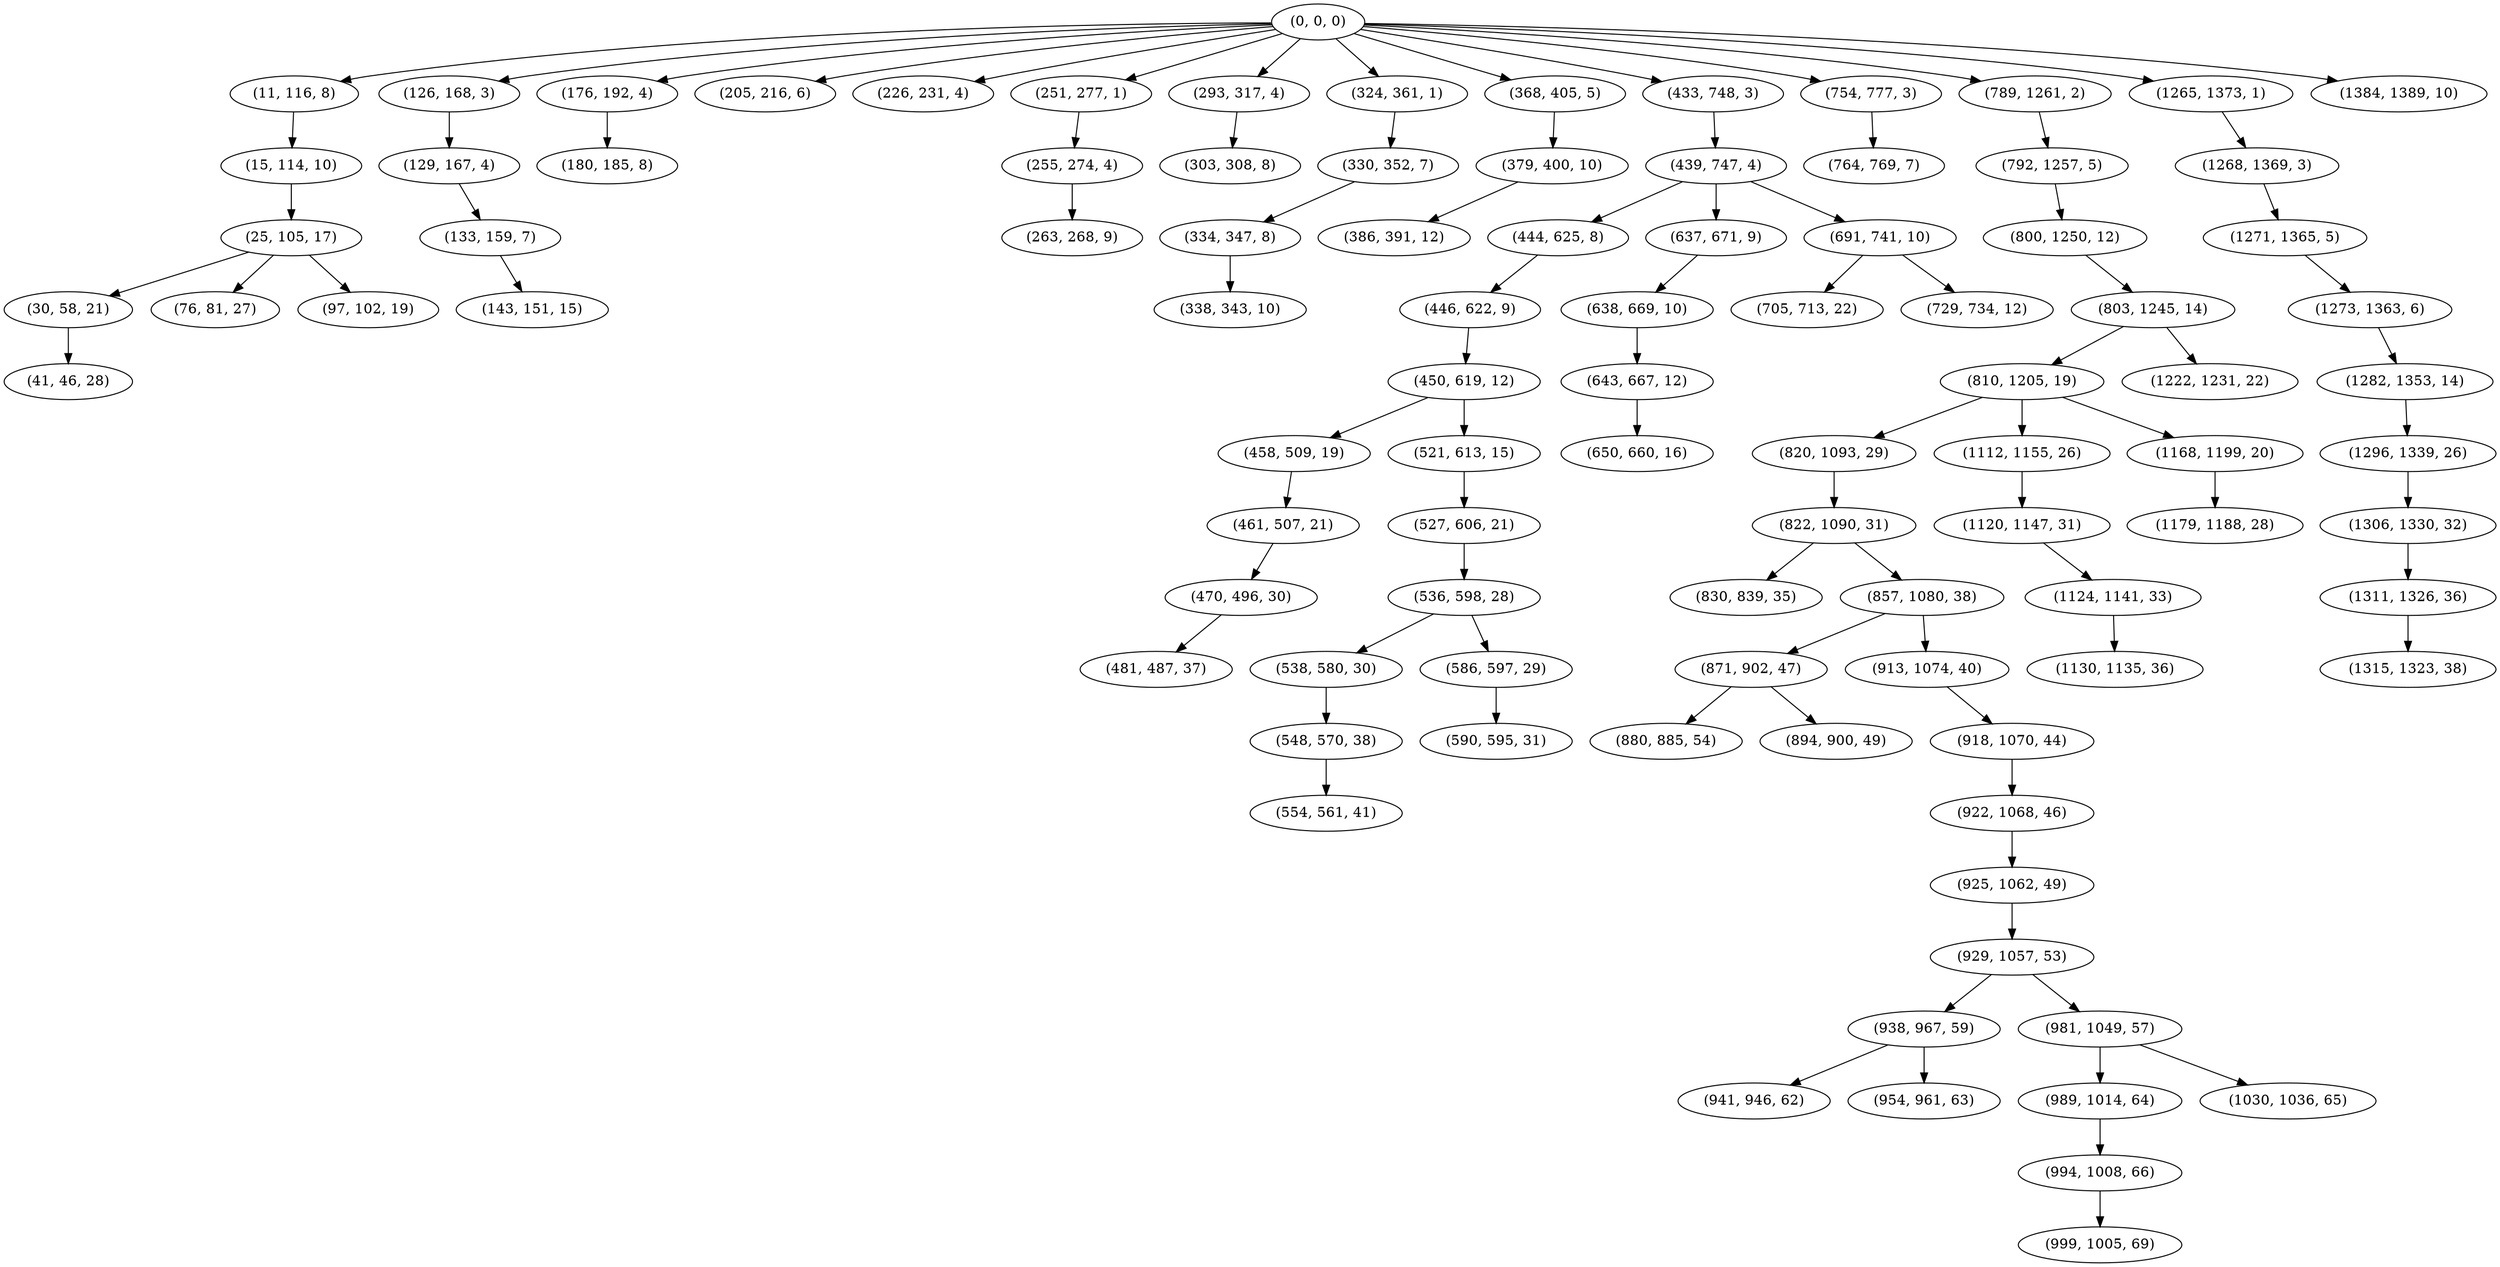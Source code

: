 digraph tree {
    "(0, 0, 0)";
    "(11, 116, 8)";
    "(15, 114, 10)";
    "(25, 105, 17)";
    "(30, 58, 21)";
    "(41, 46, 28)";
    "(76, 81, 27)";
    "(97, 102, 19)";
    "(126, 168, 3)";
    "(129, 167, 4)";
    "(133, 159, 7)";
    "(143, 151, 15)";
    "(176, 192, 4)";
    "(180, 185, 8)";
    "(205, 216, 6)";
    "(226, 231, 4)";
    "(251, 277, 1)";
    "(255, 274, 4)";
    "(263, 268, 9)";
    "(293, 317, 4)";
    "(303, 308, 8)";
    "(324, 361, 1)";
    "(330, 352, 7)";
    "(334, 347, 8)";
    "(338, 343, 10)";
    "(368, 405, 5)";
    "(379, 400, 10)";
    "(386, 391, 12)";
    "(433, 748, 3)";
    "(439, 747, 4)";
    "(444, 625, 8)";
    "(446, 622, 9)";
    "(450, 619, 12)";
    "(458, 509, 19)";
    "(461, 507, 21)";
    "(470, 496, 30)";
    "(481, 487, 37)";
    "(521, 613, 15)";
    "(527, 606, 21)";
    "(536, 598, 28)";
    "(538, 580, 30)";
    "(548, 570, 38)";
    "(554, 561, 41)";
    "(586, 597, 29)";
    "(590, 595, 31)";
    "(637, 671, 9)";
    "(638, 669, 10)";
    "(643, 667, 12)";
    "(650, 660, 16)";
    "(691, 741, 10)";
    "(705, 713, 22)";
    "(729, 734, 12)";
    "(754, 777, 3)";
    "(764, 769, 7)";
    "(789, 1261, 2)";
    "(792, 1257, 5)";
    "(800, 1250, 12)";
    "(803, 1245, 14)";
    "(810, 1205, 19)";
    "(820, 1093, 29)";
    "(822, 1090, 31)";
    "(830, 839, 35)";
    "(857, 1080, 38)";
    "(871, 902, 47)";
    "(880, 885, 54)";
    "(894, 900, 49)";
    "(913, 1074, 40)";
    "(918, 1070, 44)";
    "(922, 1068, 46)";
    "(925, 1062, 49)";
    "(929, 1057, 53)";
    "(938, 967, 59)";
    "(941, 946, 62)";
    "(954, 961, 63)";
    "(981, 1049, 57)";
    "(989, 1014, 64)";
    "(994, 1008, 66)";
    "(999, 1005, 69)";
    "(1030, 1036, 65)";
    "(1112, 1155, 26)";
    "(1120, 1147, 31)";
    "(1124, 1141, 33)";
    "(1130, 1135, 36)";
    "(1168, 1199, 20)";
    "(1179, 1188, 28)";
    "(1222, 1231, 22)";
    "(1265, 1373, 1)";
    "(1268, 1369, 3)";
    "(1271, 1365, 5)";
    "(1273, 1363, 6)";
    "(1282, 1353, 14)";
    "(1296, 1339, 26)";
    "(1306, 1330, 32)";
    "(1311, 1326, 36)";
    "(1315, 1323, 38)";
    "(1384, 1389, 10)";
    "(0, 0, 0)" -> "(11, 116, 8)";
    "(0, 0, 0)" -> "(126, 168, 3)";
    "(0, 0, 0)" -> "(176, 192, 4)";
    "(0, 0, 0)" -> "(205, 216, 6)";
    "(0, 0, 0)" -> "(226, 231, 4)";
    "(0, 0, 0)" -> "(251, 277, 1)";
    "(0, 0, 0)" -> "(293, 317, 4)";
    "(0, 0, 0)" -> "(324, 361, 1)";
    "(0, 0, 0)" -> "(368, 405, 5)";
    "(0, 0, 0)" -> "(433, 748, 3)";
    "(0, 0, 0)" -> "(754, 777, 3)";
    "(0, 0, 0)" -> "(789, 1261, 2)";
    "(0, 0, 0)" -> "(1265, 1373, 1)";
    "(0, 0, 0)" -> "(1384, 1389, 10)";
    "(11, 116, 8)" -> "(15, 114, 10)";
    "(15, 114, 10)" -> "(25, 105, 17)";
    "(25, 105, 17)" -> "(30, 58, 21)";
    "(25, 105, 17)" -> "(76, 81, 27)";
    "(25, 105, 17)" -> "(97, 102, 19)";
    "(30, 58, 21)" -> "(41, 46, 28)";
    "(126, 168, 3)" -> "(129, 167, 4)";
    "(129, 167, 4)" -> "(133, 159, 7)";
    "(133, 159, 7)" -> "(143, 151, 15)";
    "(176, 192, 4)" -> "(180, 185, 8)";
    "(251, 277, 1)" -> "(255, 274, 4)";
    "(255, 274, 4)" -> "(263, 268, 9)";
    "(293, 317, 4)" -> "(303, 308, 8)";
    "(324, 361, 1)" -> "(330, 352, 7)";
    "(330, 352, 7)" -> "(334, 347, 8)";
    "(334, 347, 8)" -> "(338, 343, 10)";
    "(368, 405, 5)" -> "(379, 400, 10)";
    "(379, 400, 10)" -> "(386, 391, 12)";
    "(433, 748, 3)" -> "(439, 747, 4)";
    "(439, 747, 4)" -> "(444, 625, 8)";
    "(439, 747, 4)" -> "(637, 671, 9)";
    "(439, 747, 4)" -> "(691, 741, 10)";
    "(444, 625, 8)" -> "(446, 622, 9)";
    "(446, 622, 9)" -> "(450, 619, 12)";
    "(450, 619, 12)" -> "(458, 509, 19)";
    "(450, 619, 12)" -> "(521, 613, 15)";
    "(458, 509, 19)" -> "(461, 507, 21)";
    "(461, 507, 21)" -> "(470, 496, 30)";
    "(470, 496, 30)" -> "(481, 487, 37)";
    "(521, 613, 15)" -> "(527, 606, 21)";
    "(527, 606, 21)" -> "(536, 598, 28)";
    "(536, 598, 28)" -> "(538, 580, 30)";
    "(536, 598, 28)" -> "(586, 597, 29)";
    "(538, 580, 30)" -> "(548, 570, 38)";
    "(548, 570, 38)" -> "(554, 561, 41)";
    "(586, 597, 29)" -> "(590, 595, 31)";
    "(637, 671, 9)" -> "(638, 669, 10)";
    "(638, 669, 10)" -> "(643, 667, 12)";
    "(643, 667, 12)" -> "(650, 660, 16)";
    "(691, 741, 10)" -> "(705, 713, 22)";
    "(691, 741, 10)" -> "(729, 734, 12)";
    "(754, 777, 3)" -> "(764, 769, 7)";
    "(789, 1261, 2)" -> "(792, 1257, 5)";
    "(792, 1257, 5)" -> "(800, 1250, 12)";
    "(800, 1250, 12)" -> "(803, 1245, 14)";
    "(803, 1245, 14)" -> "(810, 1205, 19)";
    "(803, 1245, 14)" -> "(1222, 1231, 22)";
    "(810, 1205, 19)" -> "(820, 1093, 29)";
    "(810, 1205, 19)" -> "(1112, 1155, 26)";
    "(810, 1205, 19)" -> "(1168, 1199, 20)";
    "(820, 1093, 29)" -> "(822, 1090, 31)";
    "(822, 1090, 31)" -> "(830, 839, 35)";
    "(822, 1090, 31)" -> "(857, 1080, 38)";
    "(857, 1080, 38)" -> "(871, 902, 47)";
    "(857, 1080, 38)" -> "(913, 1074, 40)";
    "(871, 902, 47)" -> "(880, 885, 54)";
    "(871, 902, 47)" -> "(894, 900, 49)";
    "(913, 1074, 40)" -> "(918, 1070, 44)";
    "(918, 1070, 44)" -> "(922, 1068, 46)";
    "(922, 1068, 46)" -> "(925, 1062, 49)";
    "(925, 1062, 49)" -> "(929, 1057, 53)";
    "(929, 1057, 53)" -> "(938, 967, 59)";
    "(929, 1057, 53)" -> "(981, 1049, 57)";
    "(938, 967, 59)" -> "(941, 946, 62)";
    "(938, 967, 59)" -> "(954, 961, 63)";
    "(981, 1049, 57)" -> "(989, 1014, 64)";
    "(981, 1049, 57)" -> "(1030, 1036, 65)";
    "(989, 1014, 64)" -> "(994, 1008, 66)";
    "(994, 1008, 66)" -> "(999, 1005, 69)";
    "(1112, 1155, 26)" -> "(1120, 1147, 31)";
    "(1120, 1147, 31)" -> "(1124, 1141, 33)";
    "(1124, 1141, 33)" -> "(1130, 1135, 36)";
    "(1168, 1199, 20)" -> "(1179, 1188, 28)";
    "(1265, 1373, 1)" -> "(1268, 1369, 3)";
    "(1268, 1369, 3)" -> "(1271, 1365, 5)";
    "(1271, 1365, 5)" -> "(1273, 1363, 6)";
    "(1273, 1363, 6)" -> "(1282, 1353, 14)";
    "(1282, 1353, 14)" -> "(1296, 1339, 26)";
    "(1296, 1339, 26)" -> "(1306, 1330, 32)";
    "(1306, 1330, 32)" -> "(1311, 1326, 36)";
    "(1311, 1326, 36)" -> "(1315, 1323, 38)";
}

